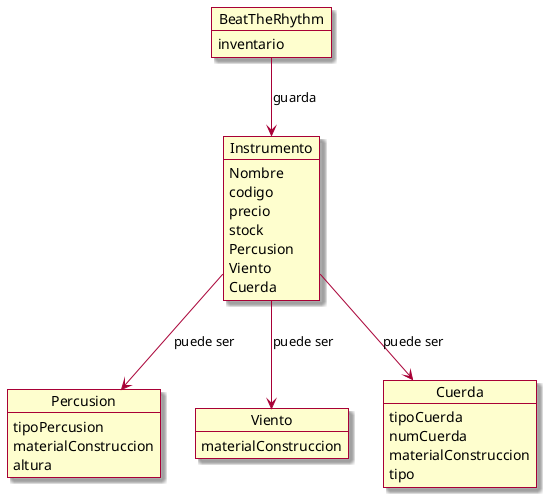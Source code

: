 @startuml
skin rose

object BeatTheRhythm{
    inventario
}

object Instrumento{
    Nombre
    codigo
    precio
    stock
    Percusion
    Viento
    Cuerda

}

object Percusion{
    tipoPercusion
    materialConstruccion
    altura

}

object Viento{
    materialConstruccion

}

object Cuerda{
    tipoCuerda
    numCuerda
    materialConstruccion
    tipo

}

BeatTheRhythm --> Instrumento : guarda
Instrumento --> Percusion : puede ser
Instrumento --> Viento : puede ser
Instrumento --> Cuerda : puede ser



@enduml
